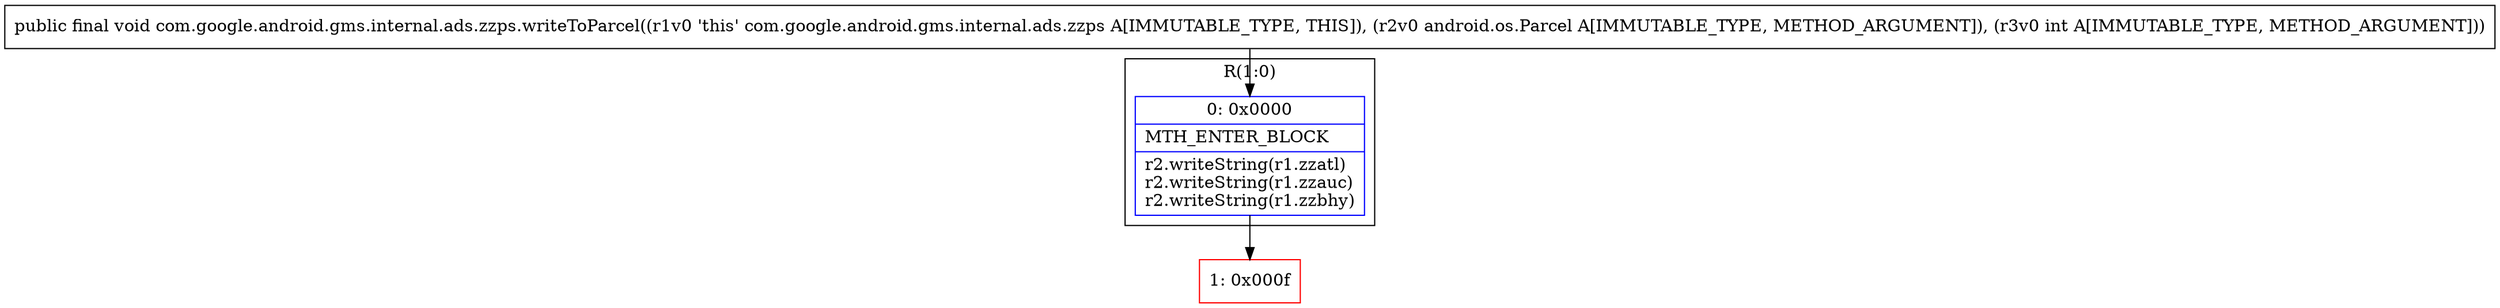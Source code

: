 digraph "CFG forcom.google.android.gms.internal.ads.zzps.writeToParcel(Landroid\/os\/Parcel;I)V" {
subgraph cluster_Region_1673446654 {
label = "R(1:0)";
node [shape=record,color=blue];
Node_0 [shape=record,label="{0\:\ 0x0000|MTH_ENTER_BLOCK\l|r2.writeString(r1.zzatl)\lr2.writeString(r1.zzauc)\lr2.writeString(r1.zzbhy)\l}"];
}
Node_1 [shape=record,color=red,label="{1\:\ 0x000f}"];
MethodNode[shape=record,label="{public final void com.google.android.gms.internal.ads.zzps.writeToParcel((r1v0 'this' com.google.android.gms.internal.ads.zzps A[IMMUTABLE_TYPE, THIS]), (r2v0 android.os.Parcel A[IMMUTABLE_TYPE, METHOD_ARGUMENT]), (r3v0 int A[IMMUTABLE_TYPE, METHOD_ARGUMENT])) }"];
MethodNode -> Node_0;
Node_0 -> Node_1;
}

